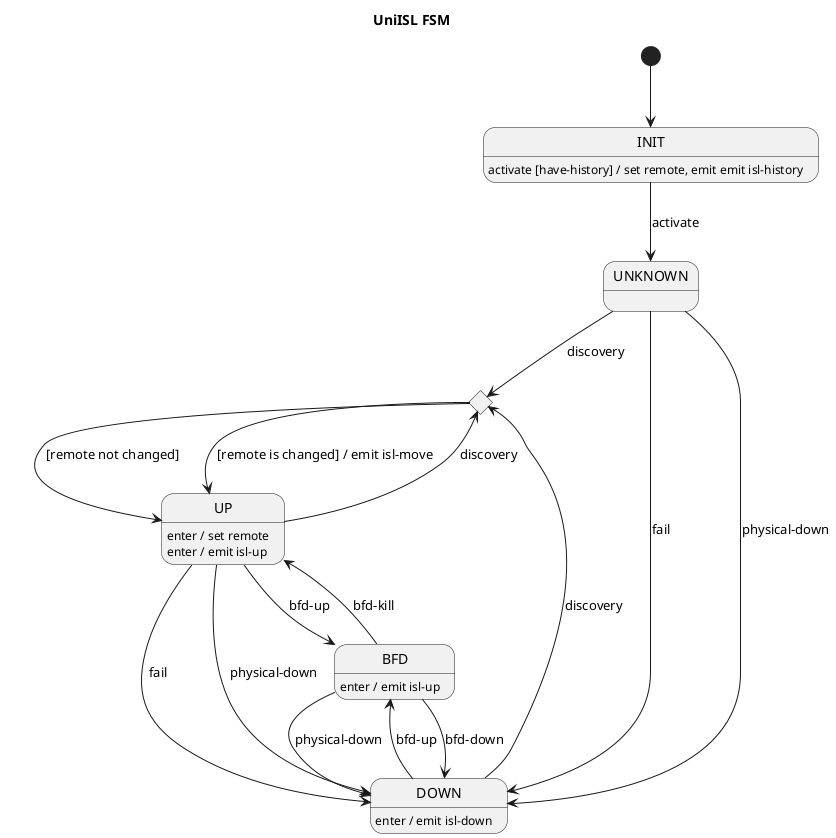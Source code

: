 Internal state
* endpoint (construct time)
* remote

Input signals
* activate
* discovery
* fail
* physical-down
* bfd-up
* bfd-down
* bfd-kill

Ouput signals
* isl-move
* isl-up
* isl-down
* isl-history
* physical-down

@startuml
title UniISL FSM

[*] --> INIT

INIT --> UNKNOWN : activate
INIT : activate [have-history] / set remote, emit emit isl-history

state moveChoice <<choice>>

UNKNOWN --> moveChoice : discovery
UNKNOWN --> DOWN : fail
UNKNOWN --> DOWN : physical-down

UP --> moveChoice : discovery
UP --> DOWN : fail
UP --> DOWN : physical-down
UP --> BFD : bfd-up
UP : enter / set remote
UP : enter / emit isl-up

moveChoice --> UP : [remote not changed]
moveChoice --> UP : [remote is changed] / emit isl-move

DOWN --> moveChoice : discovery
DOWN --> BFD : bfd-up
DOWN : enter / emit isl-down

BFD --> DOWN : physical-down
BFD --> DOWN : bfd-down
BFD --> UP : bfd-kill
BFD : enter / emit isl-up

@enduml
